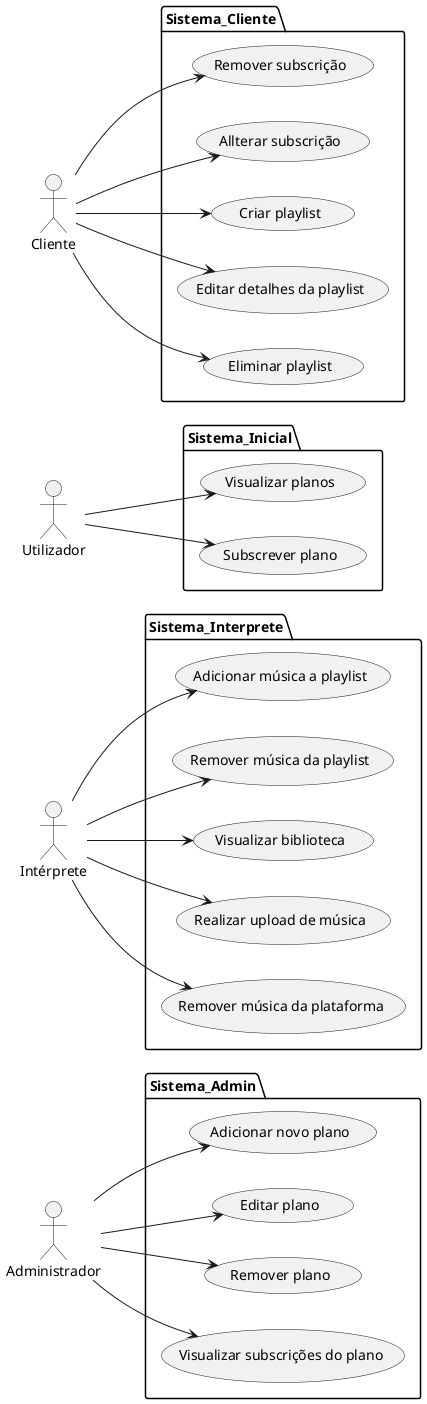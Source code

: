 @startuml
'https://plantuml.com/use-case-diagram
left to right direction

:Administrador: as Admin

:Intérprete: as Artist

:Utilizador: as User

:Cliente: as Client

package Sistema_Inicial {
    (Visualizar planos) as UC1
    (Subscrever plano) as UC2
}

package Sistema_Cliente{
    (Remover subscrição) as UC3
    (Allterar subscrição) as UC4
    (Criar playlist) as UC5
    (Editar detalhes da playlist) as UC6
    (Eliminar playlist) as UC7
}

package Sistema_Interprete{
    (Adicionar música a playlist) as UC8
    (Remover música da playlist) as UC9
    (Visualizar biblioteca) as UC10
    (Realizar upload de música) as UC11
    (Remover música da plataforma) as UC12
}

package Sistema_Admin{
 (Adicionar novo plano) as UC13
    (Editar plano) as UC14
    (Remover plano) as UC15
    (Visualizar subscrições do plano) as UC16
}

User --> UC1
User --> UC2

Client --> UC3
Client --> UC4
Client --> UC5
Client --> UC6
Client --> UC7

Artist --> UC8
Artist --> UC9
Artist --> UC10
Artist --> UC11
Artist --> UC12

Admin --> UC13
Admin --> UC14
Admin --> UC15
Admin --> UC16
@enduml